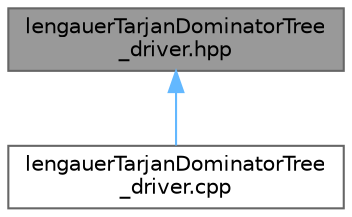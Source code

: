 digraph "lengauerTarjanDominatorTree_driver.hpp"
{
 // LATEX_PDF_SIZE
  bgcolor="transparent";
  edge [fontname=Helvetica,fontsize=10,labelfontname=Helvetica,labelfontsize=10];
  node [fontname=Helvetica,fontsize=10,shape=box,height=0.2,width=0.4];
  Node1 [id="Node000001",label="lengauerTarjanDominatorTree\l_driver.hpp",height=0.2,width=0.4,color="gray40", fillcolor="grey60", style="filled", fontcolor="black",tooltip=" "];
  Node1 -> Node2 [id="edge1_Node000001_Node000002",dir="back",color="steelblue1",style="solid",tooltip=" "];
  Node2 [id="Node000002",label="lengauerTarjanDominatorTree\l_driver.cpp",height=0.2,width=0.4,color="grey40", fillcolor="white", style="filled",URL="$lengauerTarjanDominatorTree__driver_8cpp.html",tooltip=" "];
}
